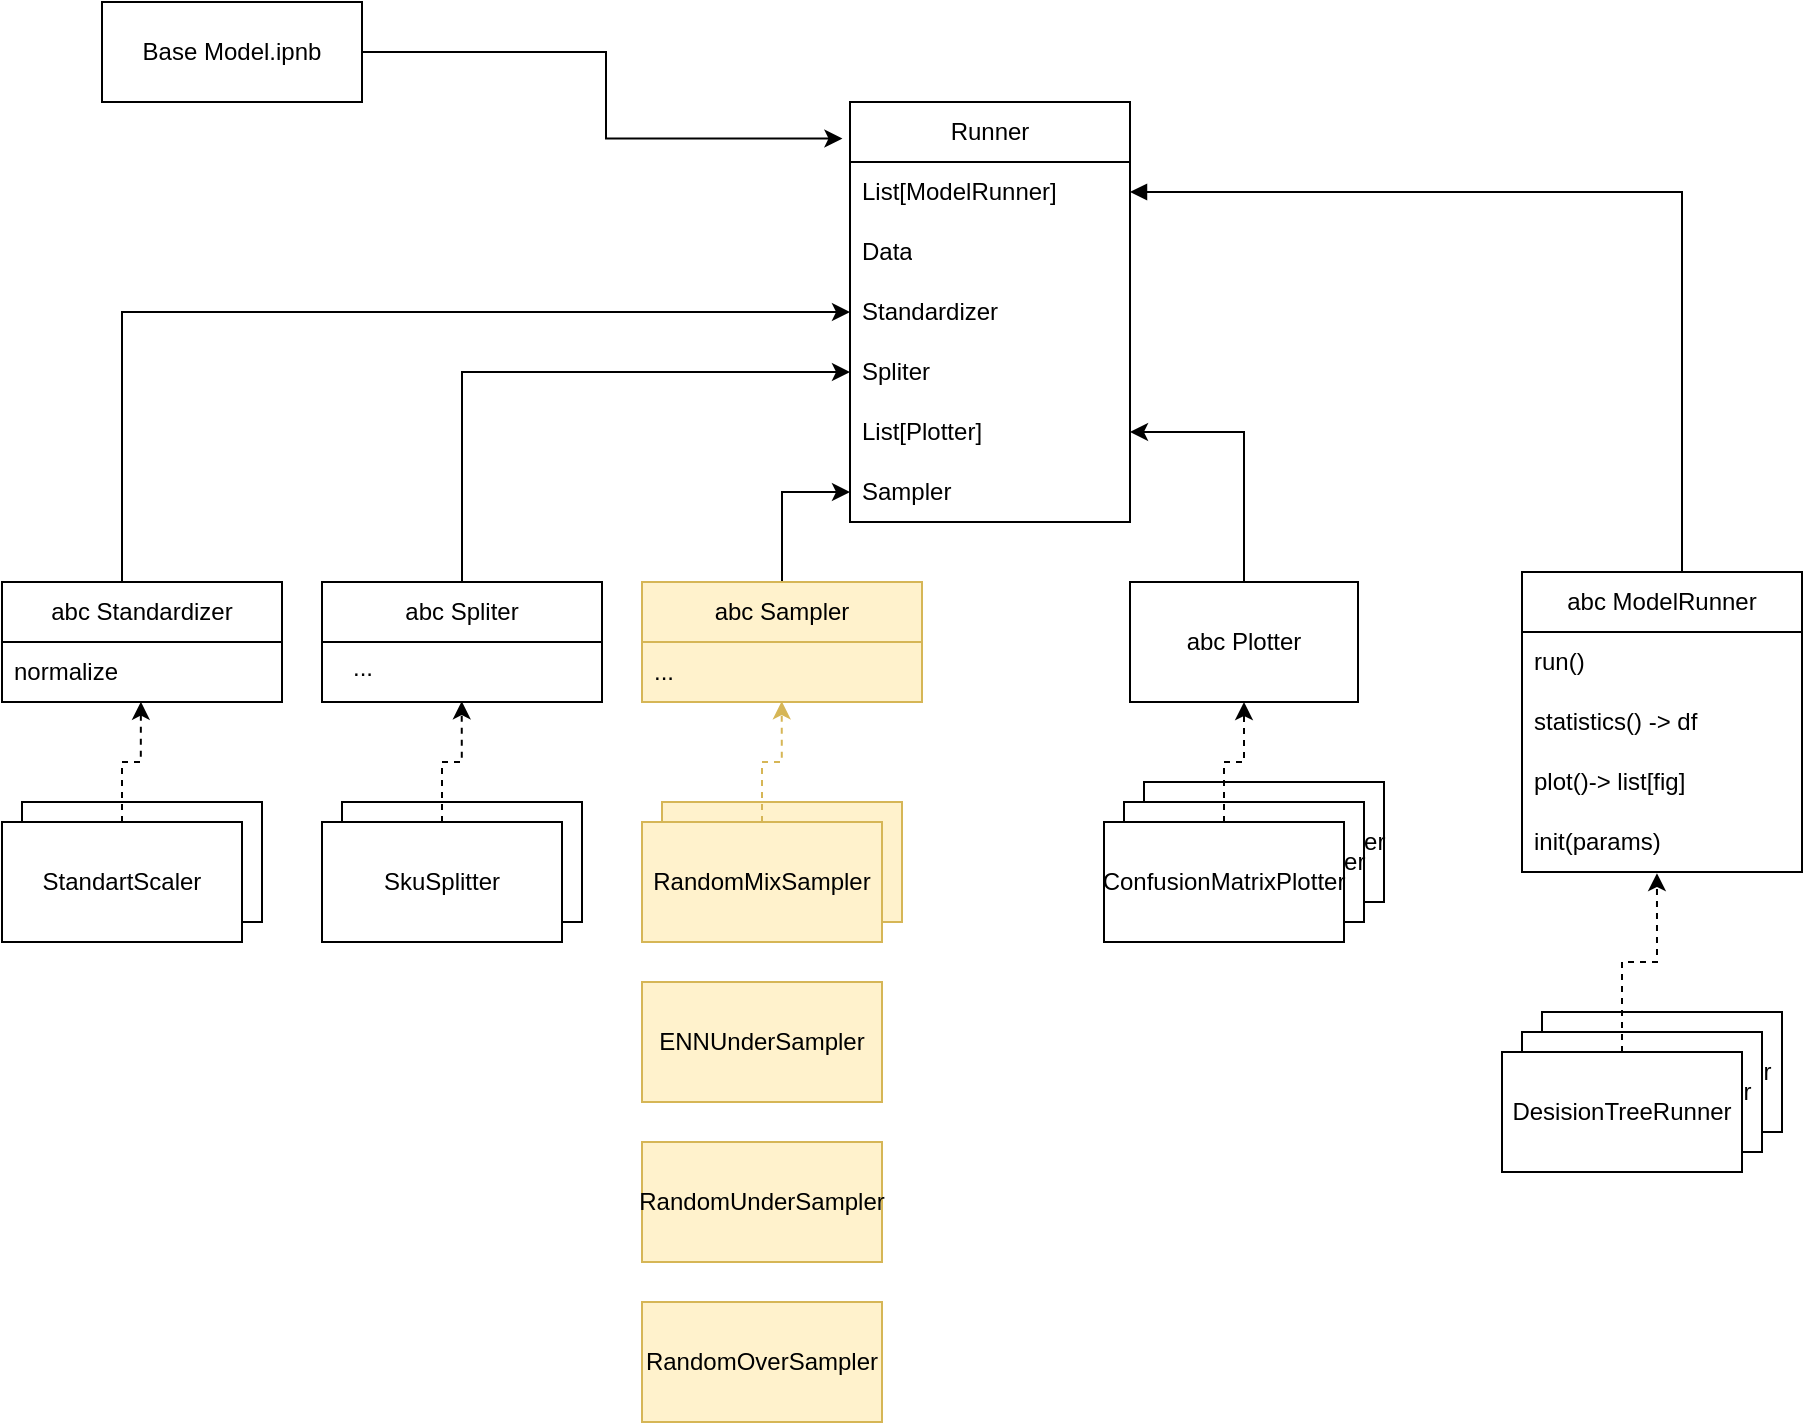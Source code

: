 <mxfile version="22.1.3" type="github">
  <diagram name="Seite-1" id="gGtWttQkrJFoNp-9CvbX">
    <mxGraphModel dx="1066" dy="1005" grid="1" gridSize="10" guides="1" tooltips="1" connect="1" arrows="1" fold="1" page="1" pageScale="2" pageWidth="827" pageHeight="1169" math="0" shadow="0">
      <root>
        <mxCell id="0" />
        <mxCell id="1" parent="0" />
        <mxCell id="1Dy34pS3jYQZfCSxDMq7-41" value="SkuSplitter" style="rounded=0;whiteSpace=wrap;html=1;" parent="1" vertex="1">
          <mxGeometry x="220" y="560" width="120" height="60" as="geometry" />
        </mxCell>
        <mxCell id="SBLoVWD34b7Ghob9uty0-2" value="Base Model.ipnb" style="rounded=0;whiteSpace=wrap;html=1;" parent="1" vertex="1">
          <mxGeometry x="100" y="160" width="130" height="50" as="geometry" />
        </mxCell>
        <mxCell id="1Dy34pS3jYQZfCSxDMq7-36" style="edgeStyle=orthogonalEdgeStyle;rounded=0;orthogonalLoop=1;jettySize=auto;html=1;entryX=1;entryY=0.5;entryDx=0;entryDy=0;" parent="1" source="SBLoVWD34b7Ghob9uty0-9" target="1Dy34pS3jYQZfCSxDMq7-33" edge="1">
          <mxGeometry relative="1" as="geometry" />
        </mxCell>
        <mxCell id="SBLoVWD34b7Ghob9uty0-9" value="abc Plotter" style="rounded=0;whiteSpace=wrap;html=1;" parent="1" vertex="1">
          <mxGeometry x="614" y="450" width="114" height="60" as="geometry" />
        </mxCell>
        <mxCell id="SBLoVWD34b7Ghob9uty0-16" style="edgeStyle=orthogonalEdgeStyle;rounded=0;orthogonalLoop=1;jettySize=auto;html=1;entryX=0.5;entryY=0;entryDx=0;entryDy=0;endArrow=none;endFill=0;startArrow=block;startFill=1;" parent="1" source="SBLoVWD34b7Ghob9uty0-29" target="SBLoVWD34b7Ghob9uty0-19" edge="1">
          <mxGeometry relative="1" as="geometry">
            <mxPoint x="611.2" y="234.84" as="sourcePoint" />
            <mxPoint x="658.56" y="248.74" as="targetPoint" />
            <Array as="points">
              <mxPoint x="890" y="255" />
            </Array>
          </mxGeometry>
        </mxCell>
        <mxCell id="SBLoVWD34b7Ghob9uty0-11" value="DesisionTreeRunner" style="rounded=0;whiteSpace=wrap;html=1;" parent="1" vertex="1">
          <mxGeometry x="820" y="665" width="120" height="60" as="geometry" />
        </mxCell>
        <mxCell id="SBLoVWD34b7Ghob9uty0-12" value="DesisionTreeRunner" style="rounded=0;whiteSpace=wrap;html=1;" parent="1" vertex="1">
          <mxGeometry x="810" y="675" width="120" height="60" as="geometry" />
        </mxCell>
        <mxCell id="SBLoVWD34b7Ghob9uty0-18" style="edgeStyle=orthogonalEdgeStyle;rounded=0;orthogonalLoop=1;jettySize=auto;html=1;entryX=0.482;entryY=1.019;entryDx=0;entryDy=0;dashed=1;entryPerimeter=0;" parent="1" source="SBLoVWD34b7Ghob9uty0-13" target="SBLoVWD34b7Ghob9uty0-34" edge="1">
          <mxGeometry relative="1" as="geometry">
            <mxPoint x="890" y="520" as="targetPoint" />
          </mxGeometry>
        </mxCell>
        <mxCell id="SBLoVWD34b7Ghob9uty0-13" value="DesisionTreeRunner" style="rounded=0;whiteSpace=wrap;html=1;" parent="1" vertex="1">
          <mxGeometry x="800" y="685" width="120" height="60" as="geometry" />
        </mxCell>
        <mxCell id="SBLoVWD34b7Ghob9uty0-19" value="abc ModelRunner" style="swimlane;fontStyle=0;childLayout=stackLayout;horizontal=1;startSize=30;horizontalStack=0;resizeParent=1;resizeParentMax=0;resizeLast=0;collapsible=1;marginBottom=0;whiteSpace=wrap;html=1;" parent="1" vertex="1">
          <mxGeometry x="810" y="445" width="140" height="150" as="geometry" />
        </mxCell>
        <mxCell id="SBLoVWD34b7Ghob9uty0-20" value="run()&lt;br&gt;" style="text;align=left;verticalAlign=middle;spacingLeft=4;spacingRight=4;overflow=hidden;points=[[0,0.5],[1,0.5]];portConstraint=eastwest;rotatable=0;whiteSpace=wrap;html=1;" parent="SBLoVWD34b7Ghob9uty0-19" vertex="1">
          <mxGeometry y="30" width="140" height="30" as="geometry" />
        </mxCell>
        <mxCell id="SBLoVWD34b7Ghob9uty0-21" value="statistics() -&amp;gt; df" style="text;align=left;verticalAlign=middle;spacingLeft=4;spacingRight=4;overflow=hidden;points=[[0,0.5],[1,0.5]];portConstraint=eastwest;rotatable=0;whiteSpace=wrap;html=1;" parent="SBLoVWD34b7Ghob9uty0-19" vertex="1">
          <mxGeometry y="60" width="140" height="30" as="geometry" />
        </mxCell>
        <mxCell id="SBLoVWD34b7Ghob9uty0-22" value="plot()-&amp;gt; list[fig]" style="text;align=left;verticalAlign=middle;spacingLeft=4;spacingRight=4;overflow=hidden;points=[[0,0.5],[1,0.5]];portConstraint=eastwest;rotatable=0;whiteSpace=wrap;html=1;" parent="SBLoVWD34b7Ghob9uty0-19" vertex="1">
          <mxGeometry y="90" width="140" height="30" as="geometry" />
        </mxCell>
        <mxCell id="SBLoVWD34b7Ghob9uty0-34" value="init(params)" style="text;align=left;verticalAlign=middle;spacingLeft=4;spacingRight=4;overflow=hidden;points=[[0,0.5],[1,0.5]];portConstraint=eastwest;rotatable=0;whiteSpace=wrap;html=1;" parent="SBLoVWD34b7Ghob9uty0-19" vertex="1">
          <mxGeometry y="120" width="140" height="30" as="geometry" />
        </mxCell>
        <mxCell id="1Dy34pS3jYQZfCSxDMq7-8" style="edgeStyle=orthogonalEdgeStyle;rounded=0;orthogonalLoop=1;jettySize=auto;html=1;entryX=0;entryY=0.5;entryDx=0;entryDy=0;" parent="1" source="SBLoVWD34b7Ghob9uty0-23" target="1Dy34pS3jYQZfCSxDMq7-2" edge="1">
          <mxGeometry relative="1" as="geometry">
            <Array as="points">
              <mxPoint x="110" y="315" />
            </Array>
          </mxGeometry>
        </mxCell>
        <mxCell id="SBLoVWD34b7Ghob9uty0-23" value="abc Standardizer" style="swimlane;fontStyle=0;childLayout=stackLayout;horizontal=1;startSize=30;horizontalStack=0;resizeParent=1;resizeParentMax=0;resizeLast=0;collapsible=1;marginBottom=0;whiteSpace=wrap;html=1;" parent="1" vertex="1">
          <mxGeometry x="50" y="450" width="140" height="60" as="geometry" />
        </mxCell>
        <mxCell id="SBLoVWD34b7Ghob9uty0-24" value="normalize" style="text;align=left;verticalAlign=middle;spacingLeft=4;spacingRight=4;overflow=hidden;points=[[0,0.5],[1,0.5]];portConstraint=eastwest;rotatable=0;whiteSpace=wrap;html=1;" parent="SBLoVWD34b7Ghob9uty0-23" vertex="1">
          <mxGeometry y="30" width="140" height="30" as="geometry" />
        </mxCell>
        <mxCell id="SBLoVWD34b7Ghob9uty0-28" value="Runner" style="swimlane;fontStyle=0;childLayout=stackLayout;horizontal=1;startSize=30;horizontalStack=0;resizeParent=1;resizeParentMax=0;resizeLast=0;collapsible=1;marginBottom=0;whiteSpace=wrap;html=1;" parent="1" vertex="1">
          <mxGeometry x="474" y="210" width="140" height="210" as="geometry" />
        </mxCell>
        <mxCell id="SBLoVWD34b7Ghob9uty0-29" value="List[ModelRunner]" style="text;align=left;verticalAlign=middle;spacingLeft=4;spacingRight=4;overflow=hidden;points=[[0,0.5],[1,0.5]];portConstraint=eastwest;rotatable=0;whiteSpace=wrap;html=1;" parent="SBLoVWD34b7Ghob9uty0-28" vertex="1">
          <mxGeometry y="30" width="140" height="30" as="geometry" />
        </mxCell>
        <mxCell id="SBLoVWD34b7Ghob9uty0-31" value="Data" style="text;align=left;verticalAlign=middle;spacingLeft=4;spacingRight=4;overflow=hidden;points=[[0,0.5],[1,0.5]];portConstraint=eastwest;rotatable=0;whiteSpace=wrap;html=1;" parent="SBLoVWD34b7Ghob9uty0-28" vertex="1">
          <mxGeometry y="60" width="140" height="30" as="geometry" />
        </mxCell>
        <mxCell id="1Dy34pS3jYQZfCSxDMq7-2" value="Standardizer" style="text;align=left;verticalAlign=middle;spacingLeft=4;spacingRight=4;overflow=hidden;points=[[0,0.5],[1,0.5]];portConstraint=eastwest;rotatable=0;whiteSpace=wrap;html=1;" parent="SBLoVWD34b7Ghob9uty0-28" vertex="1">
          <mxGeometry y="90" width="140" height="30" as="geometry" />
        </mxCell>
        <mxCell id="1Dy34pS3jYQZfCSxDMq7-10" value="Spliter" style="text;align=left;verticalAlign=middle;spacingLeft=4;spacingRight=4;overflow=hidden;points=[[0,0.5],[1,0.5]];portConstraint=eastwest;rotatable=0;whiteSpace=wrap;html=1;" parent="SBLoVWD34b7Ghob9uty0-28" vertex="1">
          <mxGeometry y="120" width="140" height="30" as="geometry" />
        </mxCell>
        <mxCell id="1Dy34pS3jYQZfCSxDMq7-33" value="List[Plotter]" style="text;align=left;verticalAlign=middle;spacingLeft=4;spacingRight=4;overflow=hidden;points=[[0,0.5],[1,0.5]];portConstraint=eastwest;rotatable=0;whiteSpace=wrap;html=1;" parent="SBLoVWD34b7Ghob9uty0-28" vertex="1">
          <mxGeometry y="150" width="140" height="30" as="geometry" />
        </mxCell>
        <mxCell id="GuwvBfJC6kwaHMPVAgEz-3" value="Sampler" style="text;align=left;verticalAlign=middle;spacingLeft=4;spacingRight=4;overflow=hidden;points=[[0,0.5],[1,0.5]];portConstraint=eastwest;rotatable=0;whiteSpace=wrap;html=1;" vertex="1" parent="SBLoVWD34b7Ghob9uty0-28">
          <mxGeometry y="180" width="140" height="30" as="geometry" />
        </mxCell>
        <mxCell id="1Dy34pS3jYQZfCSxDMq7-11" value="StandartScaler" style="rounded=0;whiteSpace=wrap;html=1;" parent="1" vertex="1">
          <mxGeometry x="60" y="560" width="120" height="60" as="geometry" />
        </mxCell>
        <mxCell id="1Dy34pS3jYQZfCSxDMq7-14" value="StandartScaler" style="rounded=0;whiteSpace=wrap;html=1;" parent="1" vertex="1">
          <mxGeometry x="50" y="570" width="120" height="60" as="geometry" />
        </mxCell>
        <mxCell id="1Dy34pS3jYQZfCSxDMq7-17" style="edgeStyle=orthogonalEdgeStyle;rounded=0;orthogonalLoop=1;jettySize=auto;html=1;entryX=0;entryY=0.5;entryDx=0;entryDy=0;" parent="1" source="1Dy34pS3jYQZfCSxDMq7-15" target="1Dy34pS3jYQZfCSxDMq7-10" edge="1">
          <mxGeometry relative="1" as="geometry" />
        </mxCell>
        <mxCell id="1Dy34pS3jYQZfCSxDMq7-15" value="abc Spliter" style="swimlane;fontStyle=0;childLayout=stackLayout;horizontal=1;startSize=30;horizontalStack=0;resizeParent=1;resizeParentMax=0;resizeLast=0;collapsible=1;marginBottom=0;whiteSpace=wrap;html=1;" parent="1" vertex="1">
          <mxGeometry x="210" y="450" width="140" height="60" as="geometry" />
        </mxCell>
        <mxCell id="1Dy34pS3jYQZfCSxDMq7-22" style="edgeStyle=orthogonalEdgeStyle;rounded=0;orthogonalLoop=1;jettySize=auto;html=1;entryX=0.499;entryY=0.987;entryDx=0;entryDy=0;entryPerimeter=0;dashed=1;exitX=0.5;exitY=0;exitDx=0;exitDy=0;" parent="1" source="1Dy34pS3jYQZfCSxDMq7-40" edge="1">
          <mxGeometry relative="1" as="geometry">
            <mxPoint x="194" y="595.0" as="sourcePoint" />
            <mxPoint x="279.86" y="509.61" as="targetPoint" />
            <Array as="points">
              <mxPoint x="270" y="540" />
              <mxPoint x="280" y="540" />
            </Array>
          </mxGeometry>
        </mxCell>
        <mxCell id="1Dy34pS3jYQZfCSxDMq7-38" value="ConfusionMatrixPlotter" style="rounded=0;whiteSpace=wrap;html=1;" parent="1" vertex="1">
          <mxGeometry x="621" y="550" width="120" height="60" as="geometry" />
        </mxCell>
        <mxCell id="1Dy34pS3jYQZfCSxDMq7-37" value="ConfusionMatrixPlotter" style="rounded=0;whiteSpace=wrap;html=1;" parent="1" vertex="1">
          <mxGeometry x="611" y="560" width="120" height="60" as="geometry" />
        </mxCell>
        <mxCell id="1Dy34pS3jYQZfCSxDMq7-25" value="ConfusionMatrixPlotter" style="rounded=0;whiteSpace=wrap;html=1;" parent="1" vertex="1">
          <mxGeometry x="601" y="570" width="120" height="60" as="geometry" />
        </mxCell>
        <mxCell id="1Dy34pS3jYQZfCSxDMq7-35" style="edgeStyle=orthogonalEdgeStyle;rounded=0;orthogonalLoop=1;jettySize=auto;html=1;exitX=0.5;exitY=0;exitDx=0;exitDy=0;entryX=0.5;entryY=1;entryDx=0;entryDy=0;dashed=1;" parent="1" source="1Dy34pS3jYQZfCSxDMq7-25" target="SBLoVWD34b7Ghob9uty0-9" edge="1">
          <mxGeometry relative="1" as="geometry" />
        </mxCell>
        <mxCell id="1Dy34pS3jYQZfCSxDMq7-39" style="edgeStyle=orthogonalEdgeStyle;rounded=0;orthogonalLoop=1;jettySize=auto;html=1;entryX=-0.027;entryY=0.087;entryDx=0;entryDy=0;entryPerimeter=0;" parent="1" source="SBLoVWD34b7Ghob9uty0-2" target="SBLoVWD34b7Ghob9uty0-28" edge="1">
          <mxGeometry relative="1" as="geometry" />
        </mxCell>
        <mxCell id="1Dy34pS3jYQZfCSxDMq7-40" value="SkuSplitter" style="rounded=0;whiteSpace=wrap;html=1;" parent="1" vertex="1">
          <mxGeometry x="210" y="570" width="120" height="60" as="geometry" />
        </mxCell>
        <mxCell id="1Dy34pS3jYQZfCSxDMq7-13" style="edgeStyle=orthogonalEdgeStyle;rounded=0;orthogonalLoop=1;jettySize=auto;html=1;entryX=0.496;entryY=0.995;entryDx=0;entryDy=0;entryPerimeter=0;dashed=1;exitX=0.5;exitY=0;exitDx=0;exitDy=0;" parent="1" source="1Dy34pS3jYQZfCSxDMq7-14" target="SBLoVWD34b7Ghob9uty0-24" edge="1">
          <mxGeometry relative="1" as="geometry">
            <mxPoint x="140" y="540" as="sourcePoint" />
          </mxGeometry>
        </mxCell>
        <mxCell id="GuwvBfJC6kwaHMPVAgEz-4" value="SkuSplitter" style="rounded=0;whiteSpace=wrap;html=1;fillColor=#fff2cc;strokeColor=#d6b656;" vertex="1" parent="1">
          <mxGeometry x="380" y="560" width="120" height="60" as="geometry" />
        </mxCell>
        <mxCell id="GuwvBfJC6kwaHMPVAgEz-13" style="edgeStyle=orthogonalEdgeStyle;rounded=0;orthogonalLoop=1;jettySize=auto;html=1;entryX=0;entryY=0.5;entryDx=0;entryDy=0;" edge="1" parent="1" source="GuwvBfJC6kwaHMPVAgEz-5" target="GuwvBfJC6kwaHMPVAgEz-3">
          <mxGeometry relative="1" as="geometry" />
        </mxCell>
        <mxCell id="GuwvBfJC6kwaHMPVAgEz-5" value="abc Sampler" style="swimlane;fontStyle=0;childLayout=stackLayout;horizontal=1;startSize=30;horizontalStack=0;resizeParent=1;resizeParentMax=0;resizeLast=0;collapsible=1;marginBottom=0;whiteSpace=wrap;html=1;fillColor=#fff2cc;strokeColor=#d6b656;" vertex="1" parent="1">
          <mxGeometry x="370" y="450" width="140" height="60" as="geometry" />
        </mxCell>
        <mxCell id="GuwvBfJC6kwaHMPVAgEz-6" value="..." style="text;align=left;verticalAlign=middle;spacingLeft=4;spacingRight=4;overflow=hidden;points=[[0,0.5],[1,0.5]];portConstraint=eastwest;rotatable=0;whiteSpace=wrap;html=1;fillColor=#fff2cc;strokeColor=#d6b656;" vertex="1" parent="GuwvBfJC6kwaHMPVAgEz-5">
          <mxGeometry y="30" width="140" height="30" as="geometry" />
        </mxCell>
        <mxCell id="GuwvBfJC6kwaHMPVAgEz-7" style="edgeStyle=orthogonalEdgeStyle;rounded=0;orthogonalLoop=1;jettySize=auto;html=1;entryX=0.499;entryY=0.987;entryDx=0;entryDy=0;entryPerimeter=0;dashed=1;exitX=0.5;exitY=0;exitDx=0;exitDy=0;fillColor=#fff2cc;strokeColor=#d6b656;" edge="1" parent="1" source="GuwvBfJC6kwaHMPVAgEz-8" target="GuwvBfJC6kwaHMPVAgEz-6">
          <mxGeometry relative="1" as="geometry">
            <mxPoint x="354" y="595.0" as="sourcePoint" />
            <mxPoint x="440" y="540" as="targetPoint" />
            <Array as="points">
              <mxPoint x="430" y="540" />
              <mxPoint x="440" y="540" />
            </Array>
          </mxGeometry>
        </mxCell>
        <mxCell id="GuwvBfJC6kwaHMPVAgEz-8" value="RandomMixSampler" style="rounded=0;whiteSpace=wrap;html=1;fillColor=#fff2cc;strokeColor=#d6b656;" vertex="1" parent="1">
          <mxGeometry x="370" y="570" width="120" height="60" as="geometry" />
        </mxCell>
        <mxCell id="GuwvBfJC6kwaHMPVAgEz-9" value="..." style="text;html=1;align=center;verticalAlign=middle;resizable=0;points=[];autosize=1;strokeColor=none;fillColor=none;" vertex="1" parent="1">
          <mxGeometry x="215" y="478" width="30" height="30" as="geometry" />
        </mxCell>
        <mxCell id="GuwvBfJC6kwaHMPVAgEz-10" value="ENNUnderSampler" style="rounded=0;whiteSpace=wrap;html=1;fillColor=#fff2cc;strokeColor=#d6b656;" vertex="1" parent="1">
          <mxGeometry x="370" y="650" width="120" height="60" as="geometry" />
        </mxCell>
        <mxCell id="GuwvBfJC6kwaHMPVAgEz-11" value="RandomUnderSampler" style="rounded=0;whiteSpace=wrap;html=1;fillColor=#fff2cc;strokeColor=#d6b656;" vertex="1" parent="1">
          <mxGeometry x="370" y="730" width="120" height="60" as="geometry" />
        </mxCell>
        <mxCell id="GuwvBfJC6kwaHMPVAgEz-12" value="RandomOverSampler" style="rounded=0;whiteSpace=wrap;html=1;fillColor=#fff2cc;strokeColor=#d6b656;" vertex="1" parent="1">
          <mxGeometry x="370" y="810" width="120" height="60" as="geometry" />
        </mxCell>
      </root>
    </mxGraphModel>
  </diagram>
</mxfile>
